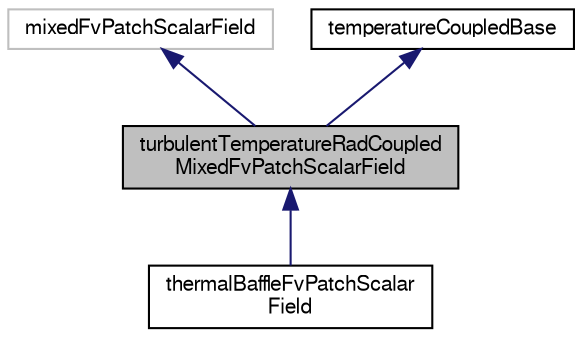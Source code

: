 digraph "turbulentTemperatureRadCoupledMixedFvPatchScalarField"
{
  bgcolor="transparent";
  edge [fontname="FreeSans",fontsize="10",labelfontname="FreeSans",labelfontsize="10"];
  node [fontname="FreeSans",fontsize="10",shape=record];
  Node0 [label="turbulentTemperatureRadCoupled\lMixedFvPatchScalarField",height=0.2,width=0.4,color="black", fillcolor="grey75", style="filled", fontcolor="black"];
  Node1 -> Node0 [dir="back",color="midnightblue",fontsize="10",style="solid",fontname="FreeSans"];
  Node1 [label="mixedFvPatchScalarField",height=0.2,width=0.4,color="grey75"];
  Node2 -> Node0 [dir="back",color="midnightblue",fontsize="10",style="solid",fontname="FreeSans"];
  Node2 [label="temperatureCoupledBase",height=0.2,width=0.4,color="black",URL="$a30786.html"];
  Node0 -> Node3 [dir="back",color="midnightblue",fontsize="10",style="solid",fontname="FreeSans"];
  Node3 [label="thermalBaffleFvPatchScalar\lField",height=0.2,width=0.4,color="black",URL="$a29186.html"];
}
